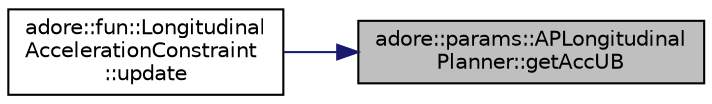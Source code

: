 digraph "adore::params::APLongitudinalPlanner::getAccUB"
{
 // LATEX_PDF_SIZE
  edge [fontname="Helvetica",fontsize="10",labelfontname="Helvetica",labelfontsize="10"];
  node [fontname="Helvetica",fontsize="10",shape=record];
  rankdir="RL";
  Node1 [label="adore::params::APLongitudinal\lPlanner::getAccUB",height=0.2,width=0.4,color="black", fillcolor="grey75", style="filled", fontcolor="black",tooltip="getAccUB returns longitudinal acceleration upper bound"];
  Node1 -> Node2 [dir="back",color="midnightblue",fontsize="10",style="solid",fontname="Helvetica"];
  Node2 [label="adore::fun::Longitudinal\lAccelerationConstraint\l::update",height=0.2,width=0.4,color="black", fillcolor="white", style="filled",URL="$classadore_1_1fun_1_1LongitudinalAccelerationConstraint.html#a1ea41866a453ef6e63dfbdeb8e060f4b",tooltip=" "];
}
